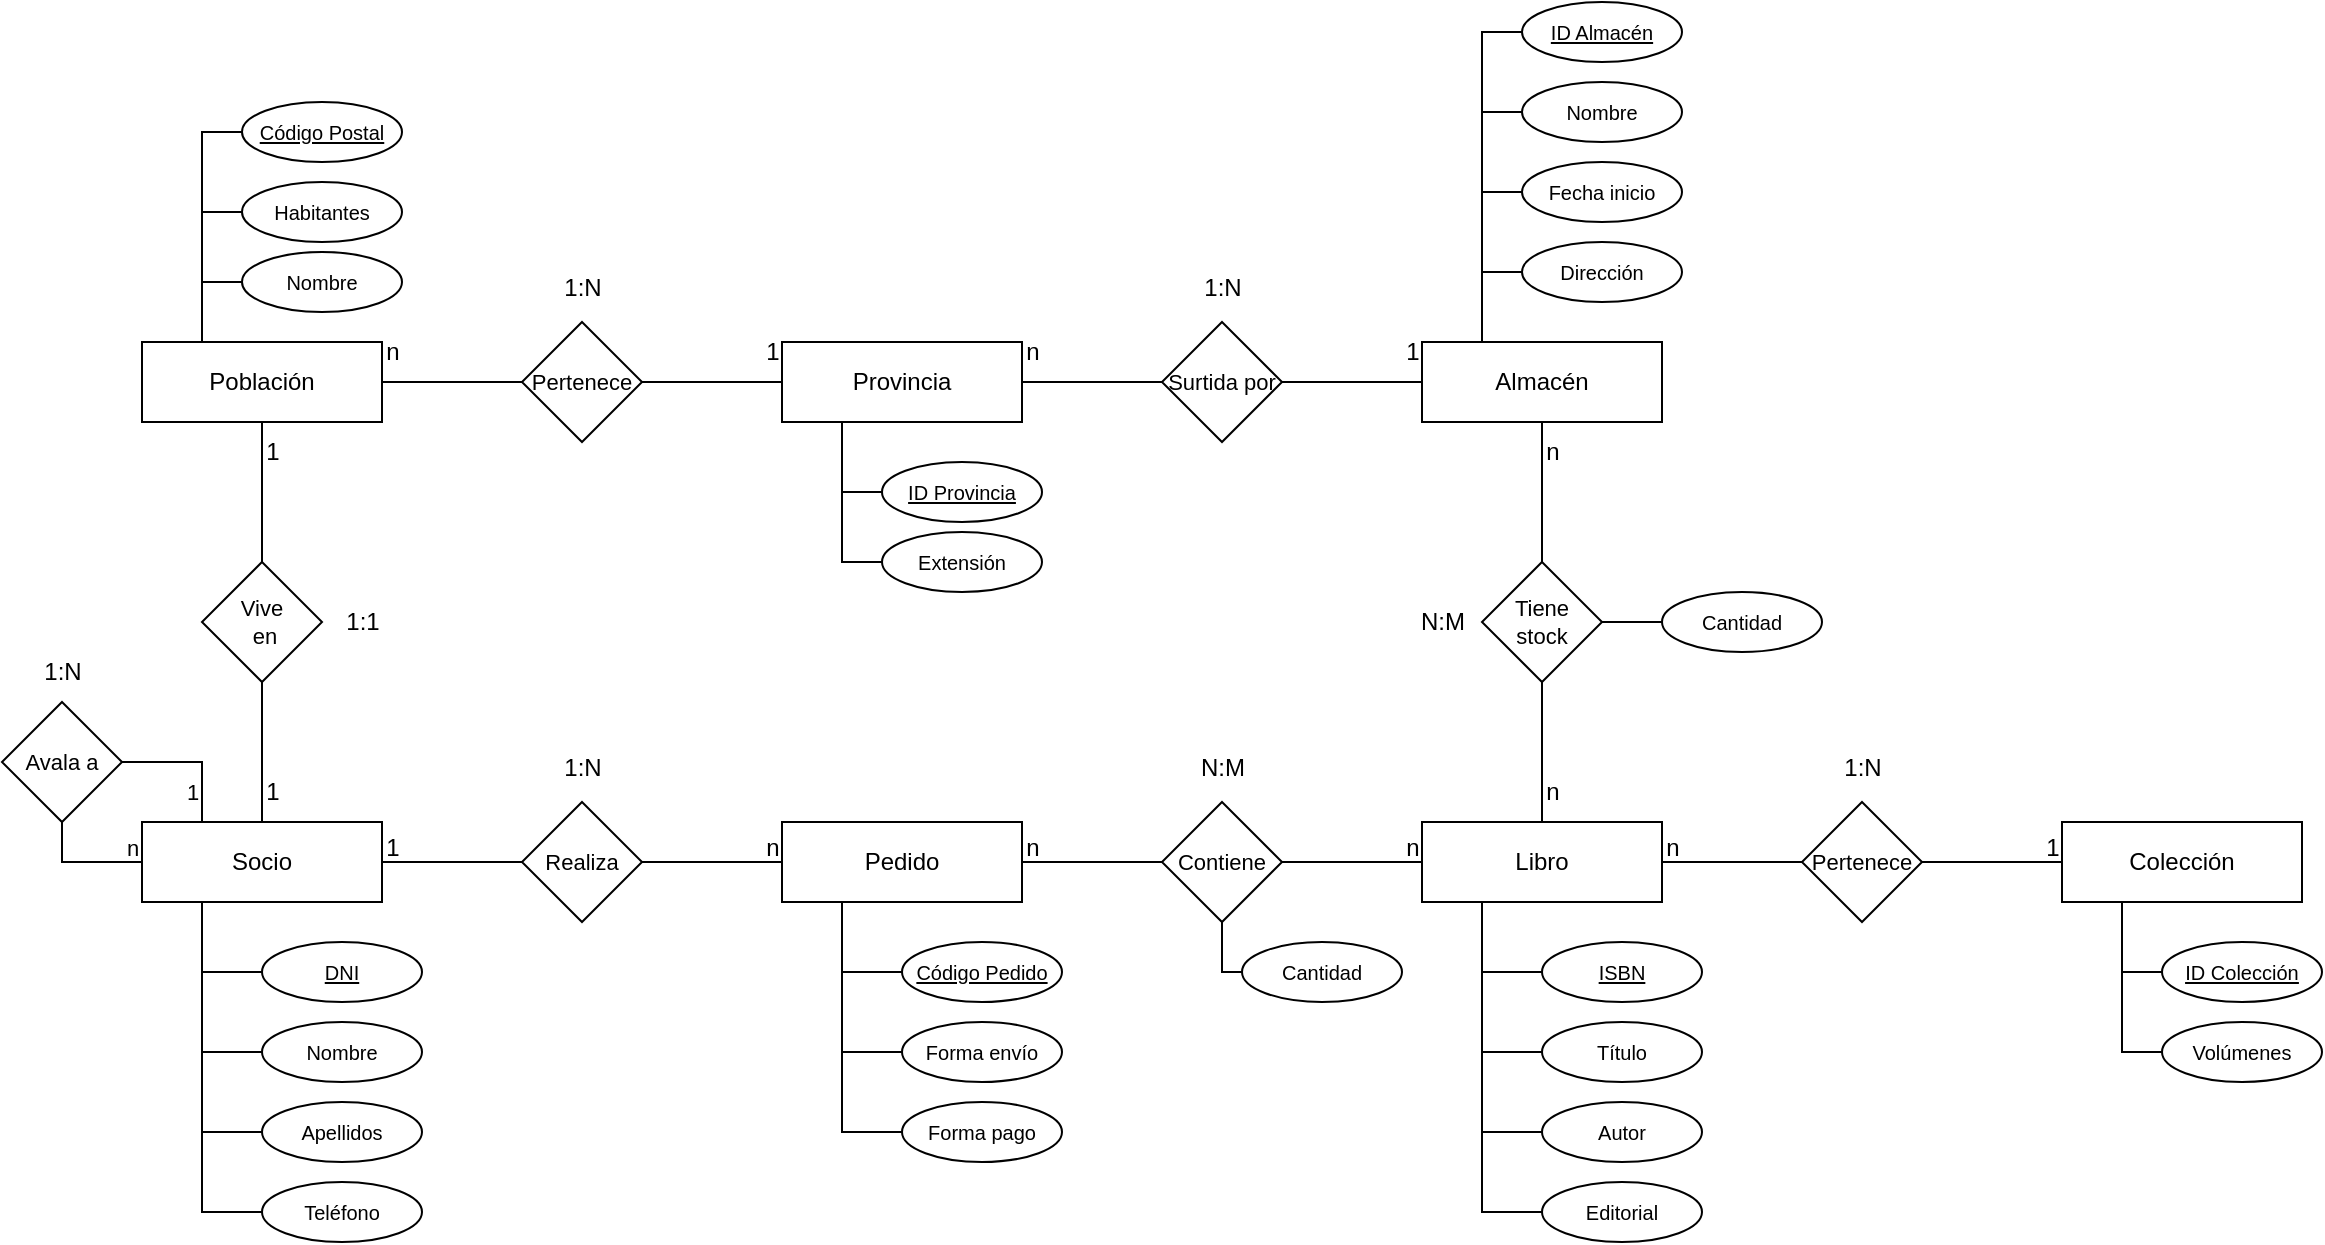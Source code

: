 <mxfile version="21.2.9">
  <diagram name="Page-1" id="IFIbUw-O5ODBvdCX3ha6">
    <mxGraphModel dx="611" dy="1425" grid="1" gridSize="10" guides="1" tooltips="1" connect="1" arrows="1" fold="1" page="1" pageScale="1" pageWidth="850" pageHeight="1100" math="0" shadow="0">
      <root>
        <mxCell id="0" />
        <mxCell id="1" parent="0" />
        <mxCell id="svmlHl5rLktZrwbqCg48-7" style="edgeStyle=orthogonalEdgeStyle;shape=connector;rounded=0;orthogonalLoop=1;jettySize=auto;html=1;exitX=0.25;exitY=1;exitDx=0;exitDy=0;entryX=0;entryY=0.5;entryDx=0;entryDy=0;labelBackgroundColor=default;strokeColor=default;fontFamily=Helvetica;fontSize=11;fontColor=default;endArrow=none;endFill=0;" parent="1" source="svmlHl5rLktZrwbqCg48-1" target="svmlHl5rLktZrwbqCg48-5" edge="1">
          <mxGeometry relative="1" as="geometry" />
        </mxCell>
        <mxCell id="svmlHl5rLktZrwbqCg48-11" style="edgeStyle=orthogonalEdgeStyle;shape=connector;rounded=0;orthogonalLoop=1;jettySize=auto;html=1;exitX=0.25;exitY=1;exitDx=0;exitDy=0;entryX=0;entryY=0.5;entryDx=0;entryDy=0;labelBackgroundColor=default;strokeColor=default;fontFamily=Helvetica;fontSize=11;fontColor=default;endArrow=none;endFill=0;" parent="1" source="svmlHl5rLktZrwbqCg48-1" target="svmlHl5rLktZrwbqCg48-8" edge="1">
          <mxGeometry relative="1" as="geometry" />
        </mxCell>
        <mxCell id="svmlHl5rLktZrwbqCg48-12" style="edgeStyle=orthogonalEdgeStyle;shape=connector;rounded=0;orthogonalLoop=1;jettySize=auto;html=1;exitX=0.25;exitY=1;exitDx=0;exitDy=0;entryX=0;entryY=0.5;entryDx=0;entryDy=0;labelBackgroundColor=default;strokeColor=default;fontFamily=Helvetica;fontSize=11;fontColor=default;endArrow=none;endFill=0;" parent="1" source="svmlHl5rLktZrwbqCg48-1" target="svmlHl5rLktZrwbqCg48-9" edge="1">
          <mxGeometry relative="1" as="geometry" />
        </mxCell>
        <mxCell id="svmlHl5rLktZrwbqCg48-13" style="edgeStyle=orthogonalEdgeStyle;shape=connector;rounded=0;orthogonalLoop=1;jettySize=auto;html=1;exitX=0.25;exitY=1;exitDx=0;exitDy=0;entryX=0;entryY=0.5;entryDx=0;entryDy=0;labelBackgroundColor=default;strokeColor=default;fontFamily=Helvetica;fontSize=11;fontColor=default;endArrow=none;endFill=0;" parent="1" source="svmlHl5rLktZrwbqCg48-1" target="svmlHl5rLktZrwbqCg48-10" edge="1">
          <mxGeometry relative="1" as="geometry" />
        </mxCell>
        <mxCell id="svmlHl5rLktZrwbqCg48-16" style="edgeStyle=orthogonalEdgeStyle;shape=connector;rounded=0;orthogonalLoop=1;jettySize=auto;html=1;exitX=0.25;exitY=0;exitDx=0;exitDy=0;entryX=1;entryY=0.5;entryDx=0;entryDy=0;labelBackgroundColor=default;strokeColor=default;fontFamily=Helvetica;fontSize=11;fontColor=default;endArrow=none;endFill=0;" parent="1" source="svmlHl5rLktZrwbqCg48-1" target="svmlHl5rLktZrwbqCg48-15" edge="1">
          <mxGeometry relative="1" as="geometry" />
        </mxCell>
        <mxCell id="svmlHl5rLktZrwbqCg48-22" style="edgeStyle=orthogonalEdgeStyle;shape=connector;rounded=0;orthogonalLoop=1;jettySize=auto;html=1;exitX=1;exitY=0.5;exitDx=0;exitDy=0;entryX=0;entryY=0.5;entryDx=0;entryDy=0;labelBackgroundColor=default;strokeColor=default;fontFamily=Helvetica;fontSize=12;fontColor=default;endArrow=none;endFill=0;" parent="1" source="svmlHl5rLktZrwbqCg48-1" target="svmlHl5rLktZrwbqCg48-21" edge="1">
          <mxGeometry relative="1" as="geometry" />
        </mxCell>
        <mxCell id="svmlHl5rLktZrwbqCg48-50" style="edgeStyle=orthogonalEdgeStyle;shape=connector;rounded=0;orthogonalLoop=1;jettySize=auto;html=1;exitX=0.5;exitY=0;exitDx=0;exitDy=0;entryX=0.5;entryY=1;entryDx=0;entryDy=0;labelBackgroundColor=default;strokeColor=default;fontFamily=Helvetica;fontSize=12;fontColor=default;endArrow=none;endFill=0;" parent="1" source="svmlHl5rLktZrwbqCg48-1" target="svmlHl5rLktZrwbqCg48-49" edge="1">
          <mxGeometry relative="1" as="geometry" />
        </mxCell>
        <mxCell id="svmlHl5rLktZrwbqCg48-1" value="&lt;div&gt;Socio&lt;/div&gt;" style="rounded=0;whiteSpace=wrap;html=1;" parent="1" vertex="1">
          <mxGeometry x="120" y="200" width="120" height="40" as="geometry" />
        </mxCell>
        <mxCell id="svmlHl5rLktZrwbqCg48-27" style="edgeStyle=orthogonalEdgeStyle;shape=connector;rounded=0;orthogonalLoop=1;jettySize=auto;html=1;exitX=1;exitY=0.5;exitDx=0;exitDy=0;entryX=0;entryY=0.5;entryDx=0;entryDy=0;labelBackgroundColor=default;strokeColor=default;fontFamily=Helvetica;fontSize=12;fontColor=default;endArrow=none;endFill=0;" parent="1" source="svmlHl5rLktZrwbqCg48-2" target="svmlHl5rLktZrwbqCg48-26" edge="1">
          <mxGeometry relative="1" as="geometry" />
        </mxCell>
        <mxCell id="svmlHl5rLktZrwbqCg48-42" style="edgeStyle=orthogonalEdgeStyle;shape=connector;rounded=0;orthogonalLoop=1;jettySize=auto;html=1;exitX=0.25;exitY=1;exitDx=0;exitDy=0;entryX=0;entryY=0.5;entryDx=0;entryDy=0;labelBackgroundColor=default;strokeColor=default;fontFamily=Helvetica;fontSize=12;fontColor=default;endArrow=none;endFill=0;" parent="1" source="svmlHl5rLktZrwbqCg48-2" target="svmlHl5rLktZrwbqCg48-39" edge="1">
          <mxGeometry relative="1" as="geometry" />
        </mxCell>
        <mxCell id="svmlHl5rLktZrwbqCg48-2" value="&lt;div&gt;Pedido&lt;/div&gt;" style="rounded=0;whiteSpace=wrap;html=1;" parent="1" vertex="1">
          <mxGeometry x="440" y="200" width="120" height="40" as="geometry" />
        </mxCell>
        <mxCell id="svmlHl5rLktZrwbqCg48-5" value="&lt;font style=&quot;font-size: 10px;&quot;&gt;&lt;u style=&quot;font-size: 10px;&quot;&gt;DNI&lt;/u&gt;&lt;/font&gt;" style="ellipse;whiteSpace=wrap;html=1;rounded=0;fontSize=10;" parent="1" vertex="1">
          <mxGeometry x="180" y="260" width="80" height="30" as="geometry" />
        </mxCell>
        <mxCell id="svmlHl5rLktZrwbqCg48-8" value="&lt;div&gt;Nombre&lt;/div&gt;" style="ellipse;whiteSpace=wrap;html=1;rounded=0;fontSize=10;" parent="1" vertex="1">
          <mxGeometry x="180" y="300" width="80" height="30" as="geometry" />
        </mxCell>
        <mxCell id="svmlHl5rLktZrwbqCg48-9" value="Apellidos" style="ellipse;whiteSpace=wrap;html=1;rounded=0;fontSize=10;" parent="1" vertex="1">
          <mxGeometry x="180" y="340" width="80" height="30" as="geometry" />
        </mxCell>
        <mxCell id="svmlHl5rLktZrwbqCg48-10" value="&lt;div&gt;Teléfono&lt;/div&gt;" style="ellipse;whiteSpace=wrap;html=1;rounded=0;fontSize=10;" parent="1" vertex="1">
          <mxGeometry x="180" y="380" width="80" height="30" as="geometry" />
        </mxCell>
        <mxCell id="svmlHl5rLktZrwbqCg48-17" style="edgeStyle=orthogonalEdgeStyle;shape=connector;rounded=0;orthogonalLoop=1;jettySize=auto;html=1;exitX=0.5;exitY=1;exitDx=0;exitDy=0;entryX=0;entryY=0.5;entryDx=0;entryDy=0;labelBackgroundColor=default;strokeColor=default;fontFamily=Helvetica;fontSize=11;fontColor=default;endArrow=none;endFill=0;" parent="1" source="svmlHl5rLktZrwbqCg48-15" target="svmlHl5rLktZrwbqCg48-1" edge="1">
          <mxGeometry relative="1" as="geometry" />
        </mxCell>
        <mxCell id="svmlHl5rLktZrwbqCg48-15" value="Avala a" style="rhombus;whiteSpace=wrap;html=1;fontFamily=Helvetica;fontSize=11;fontColor=default;" parent="1" vertex="1">
          <mxGeometry x="50" y="140" width="60" height="60" as="geometry" />
        </mxCell>
        <mxCell id="svmlHl5rLktZrwbqCg48-18" value="1" style="text;html=1;align=center;verticalAlign=middle;resizable=0;points=[];autosize=1;strokeColor=none;fillColor=none;fontSize=11;fontFamily=Helvetica;fontColor=default;" parent="1" vertex="1">
          <mxGeometry x="130" y="170" width="30" height="30" as="geometry" />
        </mxCell>
        <mxCell id="svmlHl5rLktZrwbqCg48-19" value="n" style="text;html=1;align=center;verticalAlign=middle;resizable=0;points=[];autosize=1;strokeColor=none;fillColor=none;fontSize=11;fontFamily=Helvetica;fontColor=default;" parent="1" vertex="1">
          <mxGeometry x="100" y="198" width="30" height="30" as="geometry" />
        </mxCell>
        <mxCell id="svmlHl5rLktZrwbqCg48-23" style="edgeStyle=orthogonalEdgeStyle;shape=connector;rounded=0;orthogonalLoop=1;jettySize=auto;html=1;exitX=1;exitY=0.5;exitDx=0;exitDy=0;entryX=0;entryY=0.5;entryDx=0;entryDy=0;labelBackgroundColor=default;strokeColor=default;fontFamily=Helvetica;fontSize=12;fontColor=default;endArrow=none;endFill=0;" parent="1" source="svmlHl5rLktZrwbqCg48-21" target="svmlHl5rLktZrwbqCg48-2" edge="1">
          <mxGeometry relative="1" as="geometry" />
        </mxCell>
        <mxCell id="svmlHl5rLktZrwbqCg48-21" value="Realiza" style="rhombus;whiteSpace=wrap;html=1;fontFamily=Helvetica;fontSize=11;fontColor=default;" parent="1" vertex="1">
          <mxGeometry x="310" y="190" width="60" height="60" as="geometry" />
        </mxCell>
        <mxCell id="svmlHl5rLktZrwbqCg48-24" value="&lt;div&gt;Libro&lt;/div&gt;" style="rounded=0;whiteSpace=wrap;html=1;" parent="1" vertex="1">
          <mxGeometry x="760" y="200" width="120" height="40" as="geometry" />
        </mxCell>
        <mxCell id="svmlHl5rLktZrwbqCg48-28" style="edgeStyle=orthogonalEdgeStyle;shape=connector;rounded=0;orthogonalLoop=1;jettySize=auto;html=1;exitX=1;exitY=0.5;exitDx=0;exitDy=0;entryX=0;entryY=0.5;entryDx=0;entryDy=0;labelBackgroundColor=default;strokeColor=default;fontFamily=Helvetica;fontSize=12;fontColor=default;endArrow=none;endFill=0;" parent="1" source="svmlHl5rLktZrwbqCg48-26" target="svmlHl5rLktZrwbqCg48-24" edge="1">
          <mxGeometry relative="1" as="geometry" />
        </mxCell>
        <mxCell id="svmlHl5rLktZrwbqCg48-26" value="&lt;div&gt;Contiene&lt;/div&gt;" style="rhombus;whiteSpace=wrap;html=1;fontFamily=Helvetica;fontSize=11;fontColor=default;" parent="1" vertex="1">
          <mxGeometry x="630" y="190" width="60" height="60" as="geometry" />
        </mxCell>
        <mxCell id="svmlHl5rLktZrwbqCg48-29" value="n" style="text;html=1;align=center;verticalAlign=middle;resizable=0;points=[];autosize=1;strokeColor=none;fillColor=none;fontSize=12;fontFamily=Helvetica;fontColor=default;" parent="1" vertex="1">
          <mxGeometry x="550" y="198" width="30" height="30" as="geometry" />
        </mxCell>
        <mxCell id="svmlHl5rLktZrwbqCg48-30" value="1" style="text;html=1;align=center;verticalAlign=middle;resizable=0;points=[];autosize=1;strokeColor=none;fillColor=none;fontSize=12;fontFamily=Helvetica;fontColor=default;" parent="1" vertex="1">
          <mxGeometry x="1060" y="198" width="30" height="30" as="geometry" />
        </mxCell>
        <mxCell id="svmlHl5rLktZrwbqCg48-31" value="n" style="text;html=1;align=center;verticalAlign=middle;resizable=0;points=[];autosize=1;strokeColor=none;fillColor=none;fontSize=12;fontFamily=Helvetica;fontColor=default;" parent="1" vertex="1">
          <mxGeometry x="420" y="198" width="30" height="30" as="geometry" />
        </mxCell>
        <mxCell id="svmlHl5rLktZrwbqCg48-33" value="1" style="text;html=1;align=center;verticalAlign=middle;resizable=0;points=[];autosize=1;strokeColor=none;fillColor=none;fontSize=12;fontFamily=Helvetica;fontColor=default;" parent="1" vertex="1">
          <mxGeometry x="230" y="198" width="30" height="30" as="geometry" />
        </mxCell>
        <mxCell id="svmlHl5rLktZrwbqCg48-141" style="edgeStyle=orthogonalEdgeStyle;shape=connector;rounded=0;orthogonalLoop=1;jettySize=auto;html=1;exitX=0;exitY=0.5;exitDx=0;exitDy=0;entryX=0.25;entryY=1;entryDx=0;entryDy=0;labelBackgroundColor=default;strokeColor=default;fontFamily=Helvetica;fontSize=12;fontColor=default;endArrow=none;endFill=0;" parent="1" source="svmlHl5rLktZrwbqCg48-34" target="svmlHl5rLktZrwbqCg48-2" edge="1">
          <mxGeometry relative="1" as="geometry" />
        </mxCell>
        <mxCell id="svmlHl5rLktZrwbqCg48-34" value="&lt;div&gt;&lt;u&gt;Código Pedido&lt;/u&gt;&lt;/div&gt;" style="ellipse;whiteSpace=wrap;html=1;rounded=0;fontSize=10;" parent="1" vertex="1">
          <mxGeometry x="500" y="260" width="80" height="30" as="geometry" />
        </mxCell>
        <mxCell id="svmlHl5rLktZrwbqCg48-41" style="edgeStyle=orthogonalEdgeStyle;shape=connector;rounded=0;orthogonalLoop=1;jettySize=auto;html=1;exitX=0;exitY=0.5;exitDx=0;exitDy=0;entryX=0.25;entryY=1;entryDx=0;entryDy=0;labelBackgroundColor=default;strokeColor=default;fontFamily=Helvetica;fontSize=12;fontColor=default;endArrow=none;endFill=0;" parent="1" source="svmlHl5rLktZrwbqCg48-37" target="svmlHl5rLktZrwbqCg48-2" edge="1">
          <mxGeometry relative="1" as="geometry" />
        </mxCell>
        <mxCell id="svmlHl5rLktZrwbqCg48-37" value="&lt;div&gt;Forma envío&lt;/div&gt;" style="ellipse;whiteSpace=wrap;html=1;rounded=0;fontSize=10;" parent="1" vertex="1">
          <mxGeometry x="500" y="300" width="80" height="30" as="geometry" />
        </mxCell>
        <mxCell id="svmlHl5rLktZrwbqCg48-39" value="&lt;div&gt;Forma pago&lt;br&gt;&lt;/div&gt;" style="ellipse;whiteSpace=wrap;html=1;rounded=0;fontSize=10;" parent="1" vertex="1">
          <mxGeometry x="500" y="340" width="80" height="30" as="geometry" />
        </mxCell>
        <mxCell id="svmlHl5rLktZrwbqCg48-47" style="edgeStyle=orthogonalEdgeStyle;shape=connector;rounded=0;orthogonalLoop=1;jettySize=auto;html=1;exitX=0;exitY=0.5;exitDx=0;exitDy=0;entryX=0.5;entryY=1;entryDx=0;entryDy=0;labelBackgroundColor=default;strokeColor=default;fontFamily=Helvetica;fontSize=12;fontColor=default;endArrow=none;endFill=0;" parent="1" source="svmlHl5rLktZrwbqCg48-43" target="svmlHl5rLktZrwbqCg48-26" edge="1">
          <mxGeometry relative="1" as="geometry" />
        </mxCell>
        <mxCell id="svmlHl5rLktZrwbqCg48-43" value="&lt;div&gt;Cantidad&lt;/div&gt;" style="ellipse;whiteSpace=wrap;html=1;rounded=0;fontSize=10;" parent="1" vertex="1">
          <mxGeometry x="670" y="260" width="80" height="30" as="geometry" />
        </mxCell>
        <mxCell id="svmlHl5rLktZrwbqCg48-48" value="&lt;div&gt;Población&lt;/div&gt;" style="rounded=0;whiteSpace=wrap;html=1;" parent="1" vertex="1">
          <mxGeometry x="120" y="-40" width="120" height="40" as="geometry" />
        </mxCell>
        <mxCell id="svmlHl5rLktZrwbqCg48-51" style="edgeStyle=orthogonalEdgeStyle;shape=connector;rounded=0;orthogonalLoop=1;jettySize=auto;html=1;exitX=0.5;exitY=0;exitDx=0;exitDy=0;entryX=0.5;entryY=1;entryDx=0;entryDy=0;labelBackgroundColor=default;strokeColor=default;fontFamily=Helvetica;fontSize=12;fontColor=default;endArrow=none;endFill=0;" parent="1" source="svmlHl5rLktZrwbqCg48-49" target="svmlHl5rLktZrwbqCg48-48" edge="1">
          <mxGeometry relative="1" as="geometry" />
        </mxCell>
        <mxCell id="svmlHl5rLktZrwbqCg48-49" value="&lt;div&gt;Vive&lt;/div&gt;&lt;div&gt;&amp;nbsp;en&lt;/div&gt;" style="rhombus;whiteSpace=wrap;html=1;fontFamily=Helvetica;fontSize=11;fontColor=default;" parent="1" vertex="1">
          <mxGeometry x="150" y="70" width="60" height="60" as="geometry" />
        </mxCell>
        <mxCell id="svmlHl5rLktZrwbqCg48-63" value="" style="edgeStyle=orthogonalEdgeStyle;shape=connector;rounded=0;orthogonalLoop=1;jettySize=auto;html=1;labelBackgroundColor=default;strokeColor=default;fontFamily=Helvetica;fontSize=12;fontColor=default;endArrow=none;endFill=0;" parent="1" source="svmlHl5rLktZrwbqCg48-61" target="svmlHl5rLktZrwbqCg48-62" edge="1">
          <mxGeometry relative="1" as="geometry" />
        </mxCell>
        <mxCell id="svmlHl5rLktZrwbqCg48-64" value="" style="edgeStyle=orthogonalEdgeStyle;shape=connector;rounded=0;orthogonalLoop=1;jettySize=auto;html=1;labelBackgroundColor=default;strokeColor=default;fontFamily=Helvetica;fontSize=12;fontColor=default;endArrow=none;endFill=0;" parent="1" source="svmlHl5rLktZrwbqCg48-61" target="svmlHl5rLktZrwbqCg48-48" edge="1">
          <mxGeometry relative="1" as="geometry" />
        </mxCell>
        <mxCell id="svmlHl5rLktZrwbqCg48-61" value="Pertenece" style="rhombus;whiteSpace=wrap;html=1;fontFamily=Helvetica;fontSize=11;fontColor=default;" parent="1" vertex="1">
          <mxGeometry x="310" y="-50" width="60" height="60" as="geometry" />
        </mxCell>
        <mxCell id="svmlHl5rLktZrwbqCg48-62" value="Provincia" style="rounded=0;whiteSpace=wrap;html=1;" parent="1" vertex="1">
          <mxGeometry x="440" y="-40" width="120" height="40" as="geometry" />
        </mxCell>
        <mxCell id="svmlHl5rLktZrwbqCg48-65" value="1" style="text;html=1;align=center;verticalAlign=middle;resizable=0;points=[];autosize=1;strokeColor=none;fillColor=none;fontSize=12;fontFamily=Helvetica;fontColor=default;" parent="1" vertex="1">
          <mxGeometry x="420" y="-50" width="30" height="30" as="geometry" />
        </mxCell>
        <mxCell id="svmlHl5rLktZrwbqCg48-66" value="n" style="text;html=1;align=center;verticalAlign=middle;resizable=0;points=[];autosize=1;strokeColor=none;fillColor=none;fontSize=12;fontFamily=Helvetica;fontColor=default;" parent="1" vertex="1">
          <mxGeometry x="230" y="-50" width="30" height="30" as="geometry" />
        </mxCell>
        <mxCell id="svmlHl5rLktZrwbqCg48-68" style="edgeStyle=orthogonalEdgeStyle;shape=connector;rounded=0;orthogonalLoop=1;jettySize=auto;html=1;exitX=0;exitY=0.5;exitDx=0;exitDy=0;entryX=0.25;entryY=1;entryDx=0;entryDy=0;labelBackgroundColor=default;strokeColor=default;fontFamily=Helvetica;fontSize=12;fontColor=default;endArrow=none;endFill=0;" parent="1" source="svmlHl5rLktZrwbqCg48-67" target="svmlHl5rLktZrwbqCg48-62" edge="1">
          <mxGeometry relative="1" as="geometry" />
        </mxCell>
        <mxCell id="svmlHl5rLktZrwbqCg48-67" value="&lt;u&gt;ID Provincia&lt;br&gt;&lt;/u&gt;" style="ellipse;whiteSpace=wrap;html=1;rounded=0;fontSize=10;" parent="1" vertex="1">
          <mxGeometry x="490" y="20" width="80" height="30" as="geometry" />
        </mxCell>
        <mxCell id="svmlHl5rLktZrwbqCg48-70" style="edgeStyle=orthogonalEdgeStyle;shape=connector;rounded=0;orthogonalLoop=1;jettySize=auto;html=1;exitX=0;exitY=0.5;exitDx=0;exitDy=0;entryX=0.25;entryY=0;entryDx=0;entryDy=0;labelBackgroundColor=default;strokeColor=default;fontFamily=Helvetica;fontSize=12;fontColor=default;endArrow=none;endFill=0;" parent="1" source="svmlHl5rLktZrwbqCg48-69" target="svmlHl5rLktZrwbqCg48-48" edge="1">
          <mxGeometry relative="1" as="geometry" />
        </mxCell>
        <mxCell id="svmlHl5rLktZrwbqCg48-69" value="&lt;div&gt;Habitantes&lt;/div&gt;" style="ellipse;whiteSpace=wrap;html=1;rounded=0;fontSize=10;" parent="1" vertex="1">
          <mxGeometry x="170" y="-120" width="80" height="30" as="geometry" />
        </mxCell>
        <mxCell id="svmlHl5rLktZrwbqCg48-72" value="Provincia" style="rounded=0;whiteSpace=wrap;html=1;" parent="1" vertex="1">
          <mxGeometry x="760" y="-40" width="120" height="40" as="geometry" />
        </mxCell>
        <mxCell id="svmlHl5rLktZrwbqCg48-73" value="Almacén" style="rounded=0;whiteSpace=wrap;html=1;" parent="1" vertex="1">
          <mxGeometry x="760" y="-40" width="120" height="40" as="geometry" />
        </mxCell>
        <mxCell id="2bJkgeELYayK8IaOyDu6-1" style="edgeStyle=orthogonalEdgeStyle;rounded=0;orthogonalLoop=1;jettySize=auto;html=1;exitX=0;exitY=0.5;exitDx=0;exitDy=0;entryX=1;entryY=0.5;entryDx=0;entryDy=0;endArrow=none;endFill=0;" edge="1" parent="1" source="svmlHl5rLktZrwbqCg48-74" target="svmlHl5rLktZrwbqCg48-62">
          <mxGeometry relative="1" as="geometry" />
        </mxCell>
        <mxCell id="2bJkgeELYayK8IaOyDu6-2" style="edgeStyle=orthogonalEdgeStyle;shape=connector;rounded=0;orthogonalLoop=1;jettySize=auto;html=1;exitX=1;exitY=0.5;exitDx=0;exitDy=0;entryX=0;entryY=0.5;entryDx=0;entryDy=0;labelBackgroundColor=default;strokeColor=default;fontFamily=Helvetica;fontSize=11;fontColor=default;endArrow=none;endFill=0;" edge="1" parent="1" source="svmlHl5rLktZrwbqCg48-74" target="svmlHl5rLktZrwbqCg48-73">
          <mxGeometry relative="1" as="geometry" />
        </mxCell>
        <mxCell id="svmlHl5rLktZrwbqCg48-74" value="Surtida por" style="rhombus;whiteSpace=wrap;html=1;fontFamily=Helvetica;fontSize=11;fontColor=default;" parent="1" vertex="1">
          <mxGeometry x="630" y="-50" width="60" height="60" as="geometry" />
        </mxCell>
        <mxCell id="svmlHl5rLktZrwbqCg48-78" style="edgeStyle=orthogonalEdgeStyle;shape=connector;rounded=0;orthogonalLoop=1;jettySize=auto;html=1;exitX=0;exitY=0.5;exitDx=0;exitDy=0;entryX=0.25;entryY=0;entryDx=0;entryDy=0;labelBackgroundColor=default;strokeColor=default;fontFamily=Helvetica;fontSize=12;fontColor=default;endArrow=none;endFill=0;" parent="1" source="svmlHl5rLktZrwbqCg48-77" target="svmlHl5rLktZrwbqCg48-73" edge="1">
          <mxGeometry relative="1" as="geometry" />
        </mxCell>
        <mxCell id="svmlHl5rLktZrwbqCg48-77" value="&lt;span&gt;Nombre&lt;br&gt;&lt;/span&gt;" style="ellipse;whiteSpace=wrap;html=1;rounded=0;fontSize=10;fontStyle=0" parent="1" vertex="1">
          <mxGeometry x="810" y="-170" width="80" height="30" as="geometry" />
        </mxCell>
        <mxCell id="svmlHl5rLktZrwbqCg48-83" style="edgeStyle=orthogonalEdgeStyle;shape=connector;rounded=0;orthogonalLoop=1;jettySize=auto;html=1;exitX=0;exitY=0.5;exitDx=0;exitDy=0;entryX=0.25;entryY=0;entryDx=0;entryDy=0;labelBackgroundColor=default;strokeColor=default;fontFamily=Helvetica;fontSize=12;fontColor=default;endArrow=none;endFill=0;" parent="1" source="svmlHl5rLktZrwbqCg48-79" target="svmlHl5rLktZrwbqCg48-73" edge="1">
          <mxGeometry relative="1" as="geometry" />
        </mxCell>
        <mxCell id="svmlHl5rLktZrwbqCg48-79" value="Fecha inicio" style="ellipse;whiteSpace=wrap;html=1;rounded=0;fontSize=10;" parent="1" vertex="1">
          <mxGeometry x="810" y="-130" width="80" height="30" as="geometry" />
        </mxCell>
        <mxCell id="svmlHl5rLktZrwbqCg48-84" style="edgeStyle=orthogonalEdgeStyle;shape=connector;rounded=0;orthogonalLoop=1;jettySize=auto;html=1;exitX=0;exitY=0.5;exitDx=0;exitDy=0;entryX=0.25;entryY=0;entryDx=0;entryDy=0;labelBackgroundColor=default;strokeColor=default;fontFamily=Helvetica;fontSize=12;fontColor=default;endArrow=none;endFill=0;" parent="1" source="svmlHl5rLktZrwbqCg48-80" target="svmlHl5rLktZrwbqCg48-73" edge="1">
          <mxGeometry relative="1" as="geometry" />
        </mxCell>
        <mxCell id="svmlHl5rLktZrwbqCg48-80" value="Dirección" style="ellipse;whiteSpace=wrap;html=1;rounded=0;fontSize=10;" parent="1" vertex="1">
          <mxGeometry x="810" y="-90" width="80" height="30" as="geometry" />
        </mxCell>
        <mxCell id="svmlHl5rLktZrwbqCg48-86" style="edgeStyle=orthogonalEdgeStyle;shape=connector;rounded=0;orthogonalLoop=1;jettySize=auto;html=1;exitX=0.5;exitY=0;exitDx=0;exitDy=0;entryX=0.5;entryY=1;entryDx=0;entryDy=0;labelBackgroundColor=default;strokeColor=default;fontFamily=Helvetica;fontSize=12;fontColor=default;endArrow=none;endFill=0;" parent="1" source="svmlHl5rLktZrwbqCg48-85" target="svmlHl5rLktZrwbqCg48-73" edge="1">
          <mxGeometry relative="1" as="geometry" />
        </mxCell>
        <mxCell id="svmlHl5rLktZrwbqCg48-87" style="edgeStyle=orthogonalEdgeStyle;shape=connector;rounded=0;orthogonalLoop=1;jettySize=auto;html=1;exitX=0.5;exitY=1;exitDx=0;exitDy=0;entryX=0.5;entryY=0;entryDx=0;entryDy=0;labelBackgroundColor=default;strokeColor=default;fontFamily=Helvetica;fontSize=12;fontColor=default;endArrow=none;endFill=0;" parent="1" source="svmlHl5rLktZrwbqCg48-85" target="svmlHl5rLktZrwbqCg48-24" edge="1">
          <mxGeometry relative="1" as="geometry" />
        </mxCell>
        <mxCell id="svmlHl5rLktZrwbqCg48-90" style="edgeStyle=orthogonalEdgeStyle;shape=connector;rounded=0;orthogonalLoop=1;jettySize=auto;html=1;exitX=1;exitY=0.5;exitDx=0;exitDy=0;entryX=0;entryY=0.5;entryDx=0;entryDy=0;labelBackgroundColor=default;strokeColor=default;fontFamily=Helvetica;fontSize=12;fontColor=default;endArrow=none;endFill=0;" parent="1" source="svmlHl5rLktZrwbqCg48-85" target="svmlHl5rLktZrwbqCg48-89" edge="1">
          <mxGeometry relative="1" as="geometry" />
        </mxCell>
        <mxCell id="svmlHl5rLktZrwbqCg48-85" value="Tiene&lt;div&gt;stock&lt;/div&gt;" style="rhombus;whiteSpace=wrap;html=1;fontFamily=Helvetica;fontSize=11;fontColor=default;" parent="1" vertex="1">
          <mxGeometry x="790" y="70" width="60" height="60" as="geometry" />
        </mxCell>
        <mxCell id="svmlHl5rLktZrwbqCg48-89" value="&lt;div&gt;Cantidad&lt;/div&gt;" style="ellipse;whiteSpace=wrap;html=1;rounded=0;fontSize=10;" parent="1" vertex="1">
          <mxGeometry x="880" y="85" width="80" height="30" as="geometry" />
        </mxCell>
        <mxCell id="svmlHl5rLktZrwbqCg48-92" style="edgeStyle=orthogonalEdgeStyle;shape=connector;rounded=0;orthogonalLoop=1;jettySize=auto;html=1;exitX=0;exitY=0.5;exitDx=0;exitDy=0;entryX=0.25;entryY=1;entryDx=0;entryDy=0;labelBackgroundColor=default;strokeColor=default;fontFamily=Helvetica;fontSize=12;fontColor=default;endArrow=none;endFill=0;" parent="1" source="svmlHl5rLktZrwbqCg48-91" target="svmlHl5rLktZrwbqCg48-24" edge="1">
          <mxGeometry relative="1" as="geometry" />
        </mxCell>
        <mxCell id="svmlHl5rLktZrwbqCg48-91" value="&lt;u&gt;ISBN&lt;/u&gt;" style="ellipse;whiteSpace=wrap;html=1;rounded=0;fontSize=10;" parent="1" vertex="1">
          <mxGeometry x="820" y="260" width="80" height="30" as="geometry" />
        </mxCell>
        <mxCell id="svmlHl5rLktZrwbqCg48-96" style="edgeStyle=orthogonalEdgeStyle;shape=connector;rounded=0;orthogonalLoop=1;jettySize=auto;html=1;exitX=0;exitY=0.5;exitDx=0;exitDy=0;entryX=0.25;entryY=1;entryDx=0;entryDy=0;labelBackgroundColor=default;strokeColor=default;fontFamily=Helvetica;fontSize=12;fontColor=default;endArrow=none;endFill=0;" parent="1" source="svmlHl5rLktZrwbqCg48-93" target="svmlHl5rLktZrwbqCg48-24" edge="1">
          <mxGeometry relative="1" as="geometry" />
        </mxCell>
        <mxCell id="svmlHl5rLktZrwbqCg48-93" value="Título" style="ellipse;whiteSpace=wrap;html=1;rounded=0;fontSize=10;" parent="1" vertex="1">
          <mxGeometry x="820" y="300" width="80" height="30" as="geometry" />
        </mxCell>
        <mxCell id="svmlHl5rLktZrwbqCg48-98" style="edgeStyle=orthogonalEdgeStyle;shape=connector;rounded=0;orthogonalLoop=1;jettySize=auto;html=1;exitX=0;exitY=0.5;exitDx=0;exitDy=0;entryX=0.25;entryY=1;entryDx=0;entryDy=0;labelBackgroundColor=default;strokeColor=default;fontFamily=Helvetica;fontSize=12;fontColor=default;endArrow=none;endFill=0;" parent="1" source="svmlHl5rLktZrwbqCg48-94" target="svmlHl5rLktZrwbqCg48-24" edge="1">
          <mxGeometry relative="1" as="geometry" />
        </mxCell>
        <mxCell id="svmlHl5rLktZrwbqCg48-94" value="Autor" style="ellipse;whiteSpace=wrap;html=1;rounded=0;fontSize=10;" parent="1" vertex="1">
          <mxGeometry x="820" y="340" width="80" height="30" as="geometry" />
        </mxCell>
        <mxCell id="svmlHl5rLktZrwbqCg48-99" style="edgeStyle=orthogonalEdgeStyle;shape=connector;rounded=0;orthogonalLoop=1;jettySize=auto;html=1;exitX=0;exitY=0.5;exitDx=0;exitDy=0;entryX=0.25;entryY=1;entryDx=0;entryDy=0;labelBackgroundColor=default;strokeColor=default;fontFamily=Helvetica;fontSize=12;fontColor=default;endArrow=none;endFill=0;" parent="1" source="svmlHl5rLktZrwbqCg48-95" target="svmlHl5rLktZrwbqCg48-24" edge="1">
          <mxGeometry relative="1" as="geometry" />
        </mxCell>
        <mxCell id="svmlHl5rLktZrwbqCg48-95" value="Editorial" style="ellipse;whiteSpace=wrap;html=1;rounded=0;fontSize=10;" parent="1" vertex="1">
          <mxGeometry x="820" y="380" width="80" height="30" as="geometry" />
        </mxCell>
        <mxCell id="svmlHl5rLktZrwbqCg48-100" value="&lt;div&gt;Colección&lt;/div&gt;" style="rounded=0;whiteSpace=wrap;html=1;" parent="1" vertex="1">
          <mxGeometry x="1080" y="200" width="120" height="40" as="geometry" />
        </mxCell>
        <mxCell id="svmlHl5rLktZrwbqCg48-102" value="" style="edgeStyle=orthogonalEdgeStyle;shape=connector;rounded=0;orthogonalLoop=1;jettySize=auto;html=1;labelBackgroundColor=default;strokeColor=default;fontFamily=Helvetica;fontSize=12;fontColor=default;endArrow=none;endFill=0;" parent="1" source="svmlHl5rLktZrwbqCg48-101" target="svmlHl5rLktZrwbqCg48-24" edge="1">
          <mxGeometry relative="1" as="geometry" />
        </mxCell>
        <mxCell id="svmlHl5rLktZrwbqCg48-103" value="" style="edgeStyle=orthogonalEdgeStyle;shape=connector;rounded=0;orthogonalLoop=1;jettySize=auto;html=1;labelBackgroundColor=default;strokeColor=default;fontFamily=Helvetica;fontSize=12;fontColor=default;endArrow=none;endFill=0;" parent="1" source="svmlHl5rLktZrwbqCg48-101" target="svmlHl5rLktZrwbqCg48-100" edge="1">
          <mxGeometry relative="1" as="geometry">
            <Array as="points">
              <mxPoint x="1070" y="220" />
              <mxPoint x="1070" y="220" />
            </Array>
          </mxGeometry>
        </mxCell>
        <mxCell id="svmlHl5rLktZrwbqCg48-101" value="Pertenece" style="rhombus;whiteSpace=wrap;html=1;fontFamily=Helvetica;fontSize=11;fontColor=default;" parent="1" vertex="1">
          <mxGeometry x="950" y="190" width="60" height="60" as="geometry" />
        </mxCell>
        <mxCell id="svmlHl5rLktZrwbqCg48-107" style="edgeStyle=orthogonalEdgeStyle;shape=connector;rounded=0;orthogonalLoop=1;jettySize=auto;html=1;exitX=0;exitY=0.5;exitDx=0;exitDy=0;entryX=0.25;entryY=1;entryDx=0;entryDy=0;labelBackgroundColor=default;strokeColor=default;fontFamily=Helvetica;fontSize=12;fontColor=default;endArrow=none;endFill=0;" parent="1" source="svmlHl5rLktZrwbqCg48-104" target="svmlHl5rLktZrwbqCg48-100" edge="1">
          <mxGeometry relative="1" as="geometry" />
        </mxCell>
        <mxCell id="svmlHl5rLktZrwbqCg48-104" value="&lt;u&gt;ID Colección&lt;br&gt;&lt;/u&gt;" style="ellipse;whiteSpace=wrap;html=1;rounded=0;fontSize=10;fontStyle=4" parent="1" vertex="1">
          <mxGeometry x="1130" y="260" width="80" height="30" as="geometry" />
        </mxCell>
        <mxCell id="svmlHl5rLktZrwbqCg48-108" style="edgeStyle=orthogonalEdgeStyle;shape=connector;rounded=0;orthogonalLoop=1;jettySize=auto;html=1;exitX=0;exitY=0.5;exitDx=0;exitDy=0;entryX=0.25;entryY=1;entryDx=0;entryDy=0;labelBackgroundColor=default;strokeColor=default;fontFamily=Helvetica;fontSize=12;fontColor=default;endArrow=none;endFill=0;" parent="1" source="svmlHl5rLktZrwbqCg48-105" target="svmlHl5rLktZrwbqCg48-100" edge="1">
          <mxGeometry relative="1" as="geometry" />
        </mxCell>
        <mxCell id="svmlHl5rLktZrwbqCg48-105" value="Volúmenes" style="ellipse;whiteSpace=wrap;html=1;rounded=0;fontSize=10;" parent="1" vertex="1">
          <mxGeometry x="1130" y="300" width="80" height="30" as="geometry" />
        </mxCell>
        <mxCell id="svmlHl5rLktZrwbqCg48-109" value="n" style="text;html=1;align=center;verticalAlign=middle;resizable=0;points=[];autosize=1;strokeColor=none;fillColor=none;fontSize=12;fontFamily=Helvetica;fontColor=default;" parent="1" vertex="1">
          <mxGeometry x="870" y="198" width="30" height="30" as="geometry" />
        </mxCell>
        <mxCell id="svmlHl5rLktZrwbqCg48-110" value="n" style="text;html=1;align=center;verticalAlign=middle;resizable=0;points=[];autosize=1;strokeColor=none;fillColor=none;fontSize=12;fontFamily=Helvetica;fontColor=default;" parent="1" vertex="1">
          <mxGeometry x="810" y="170" width="30" height="30" as="geometry" />
        </mxCell>
        <mxCell id="svmlHl5rLktZrwbqCg48-111" value="n" style="text;html=1;align=center;verticalAlign=middle;resizable=0;points=[];autosize=1;strokeColor=none;fillColor=none;fontSize=12;fontFamily=Helvetica;fontColor=default;" parent="1" vertex="1">
          <mxGeometry x="810" width="30" height="30" as="geometry" />
        </mxCell>
        <mxCell id="svmlHl5rLktZrwbqCg48-112" value="n" style="text;html=1;align=center;verticalAlign=middle;resizable=0;points=[];autosize=1;strokeColor=none;fillColor=none;fontSize=12;fontFamily=Helvetica;fontColor=default;" parent="1" vertex="1">
          <mxGeometry x="550" y="-50" width="30" height="30" as="geometry" />
        </mxCell>
        <mxCell id="svmlHl5rLktZrwbqCg48-113" value="1" style="text;html=1;align=center;verticalAlign=middle;resizable=0;points=[];autosize=1;strokeColor=none;fillColor=none;fontSize=12;fontFamily=Helvetica;fontColor=default;" parent="1" vertex="1">
          <mxGeometry x="740" y="-50" width="30" height="30" as="geometry" />
        </mxCell>
        <mxCell id="svmlHl5rLktZrwbqCg48-114" value="n" style="text;html=1;align=center;verticalAlign=middle;resizable=0;points=[];autosize=1;strokeColor=none;fillColor=none;fontSize=12;fontFamily=Helvetica;fontColor=default;" parent="1" vertex="1">
          <mxGeometry x="740" y="198" width="30" height="30" as="geometry" />
        </mxCell>
        <mxCell id="svmlHl5rLktZrwbqCg48-115" value="1" style="text;html=1;align=center;verticalAlign=middle;resizable=0;points=[];autosize=1;strokeColor=none;fillColor=none;fontSize=12;fontFamily=Helvetica;fontColor=default;" parent="1" vertex="1">
          <mxGeometry x="170" y="170" width="30" height="30" as="geometry" />
        </mxCell>
        <mxCell id="svmlHl5rLktZrwbqCg48-116" value="1" style="text;html=1;align=center;verticalAlign=middle;resizable=0;points=[];autosize=1;strokeColor=none;fillColor=none;fontSize=12;fontFamily=Helvetica;fontColor=default;" parent="1" vertex="1">
          <mxGeometry x="170" width="30" height="30" as="geometry" />
        </mxCell>
        <mxCell id="svmlHl5rLktZrwbqCg48-125" style="edgeStyle=orthogonalEdgeStyle;shape=connector;rounded=0;orthogonalLoop=1;jettySize=auto;html=1;exitX=0;exitY=0.5;exitDx=0;exitDy=0;entryX=0.25;entryY=0;entryDx=0;entryDy=0;labelBackgroundColor=default;strokeColor=default;fontFamily=Helvetica;fontSize=12;fontColor=default;endArrow=none;endFill=0;" parent="1" source="svmlHl5rLktZrwbqCg48-124" target="svmlHl5rLktZrwbqCg48-48" edge="1">
          <mxGeometry relative="1" as="geometry" />
        </mxCell>
        <mxCell id="svmlHl5rLktZrwbqCg48-124" value="&lt;u&gt;Código Postal&lt;br&gt;&lt;/u&gt;" style="ellipse;whiteSpace=wrap;html=1;rounded=0;fontSize=10;" parent="1" vertex="1">
          <mxGeometry x="170" y="-160" width="80" height="30" as="geometry" />
        </mxCell>
        <mxCell id="svmlHl5rLktZrwbqCg48-127" style="edgeStyle=orthogonalEdgeStyle;shape=connector;rounded=0;orthogonalLoop=1;jettySize=auto;html=1;exitX=0;exitY=0.5;exitDx=0;exitDy=0;entryX=0.25;entryY=1;entryDx=0;entryDy=0;labelBackgroundColor=default;strokeColor=default;fontFamily=Helvetica;fontSize=12;fontColor=default;endArrow=none;endFill=0;" parent="1" source="svmlHl5rLktZrwbqCg48-126" target="svmlHl5rLktZrwbqCg48-62" edge="1">
          <mxGeometry relative="1" as="geometry" />
        </mxCell>
        <mxCell id="svmlHl5rLktZrwbqCg48-126" value="&lt;div&gt;Extensión&lt;/div&gt;" style="ellipse;whiteSpace=wrap;html=1;rounded=0;fontSize=10;" parent="1" vertex="1">
          <mxGeometry x="490" y="55" width="80" height="30" as="geometry" />
        </mxCell>
        <mxCell id="svmlHl5rLktZrwbqCg48-128" value="1:N" style="text;html=1;align=center;verticalAlign=middle;resizable=0;points=[];autosize=1;strokeColor=none;fillColor=none;fontSize=12;fontFamily=Helvetica;fontColor=default;" parent="1" vertex="1">
          <mxGeometry x="320" y="-82" width="40" height="30" as="geometry" />
        </mxCell>
        <mxCell id="svmlHl5rLktZrwbqCg48-129" value="1:N" style="text;html=1;align=center;verticalAlign=middle;resizable=0;points=[];autosize=1;strokeColor=none;fillColor=none;fontSize=12;fontFamily=Helvetica;fontColor=default;" parent="1" vertex="1">
          <mxGeometry x="640" y="-82" width="40" height="30" as="geometry" />
        </mxCell>
        <mxCell id="svmlHl5rLktZrwbqCg48-131" value="N:M" style="text;html=1;align=center;verticalAlign=middle;resizable=0;points=[];autosize=1;strokeColor=none;fillColor=none;fontSize=12;fontFamily=Helvetica;fontColor=default;" parent="1" vertex="1">
          <mxGeometry x="750" y="85" width="40" height="30" as="geometry" />
        </mxCell>
        <mxCell id="svmlHl5rLktZrwbqCg48-132" value="1:N" style="text;html=1;align=center;verticalAlign=middle;resizable=0;points=[];autosize=1;strokeColor=none;fillColor=none;fontSize=12;fontFamily=Helvetica;fontColor=default;" parent="1" vertex="1">
          <mxGeometry x="960" y="158" width="40" height="30" as="geometry" />
        </mxCell>
        <mxCell id="svmlHl5rLktZrwbqCg48-133" value="N:M" style="text;html=1;align=center;verticalAlign=middle;resizable=0;points=[];autosize=1;strokeColor=none;fillColor=none;fontSize=12;fontFamily=Helvetica;fontColor=default;" parent="1" vertex="1">
          <mxGeometry x="640" y="158" width="40" height="30" as="geometry" />
        </mxCell>
        <mxCell id="svmlHl5rLktZrwbqCg48-134" value="1:N" style="text;html=1;align=center;verticalAlign=middle;resizable=0;points=[];autosize=1;strokeColor=none;fillColor=none;fontSize=12;fontFamily=Helvetica;fontColor=default;" parent="1" vertex="1">
          <mxGeometry x="320" y="158" width="40" height="30" as="geometry" />
        </mxCell>
        <mxCell id="svmlHl5rLktZrwbqCg48-137" value="1:1" style="text;html=1;align=center;verticalAlign=middle;resizable=0;points=[];autosize=1;strokeColor=none;fillColor=none;fontSize=12;fontFamily=Helvetica;fontColor=default;" parent="1" vertex="1">
          <mxGeometry x="210" y="85" width="40" height="30" as="geometry" />
        </mxCell>
        <mxCell id="svmlHl5rLktZrwbqCg48-138" value="1:N" style="text;html=1;align=center;verticalAlign=middle;resizable=0;points=[];autosize=1;strokeColor=none;fillColor=none;fontSize=12;fontFamily=Helvetica;fontColor=default;" parent="1" vertex="1">
          <mxGeometry x="60" y="110" width="40" height="30" as="geometry" />
        </mxCell>
        <mxCell id="svmlHl5rLktZrwbqCg48-140" style="edgeStyle=orthogonalEdgeStyle;shape=connector;rounded=0;orthogonalLoop=1;jettySize=auto;html=1;exitX=0;exitY=0.5;exitDx=0;exitDy=0;entryX=0.25;entryY=0;entryDx=0;entryDy=0;labelBackgroundColor=default;strokeColor=default;fontFamily=Helvetica;fontSize=12;fontColor=default;endArrow=none;endFill=0;" parent="1" source="svmlHl5rLktZrwbqCg48-139" target="svmlHl5rLktZrwbqCg48-48" edge="1">
          <mxGeometry relative="1" as="geometry" />
        </mxCell>
        <mxCell id="svmlHl5rLktZrwbqCg48-139" value="&lt;div&gt;Nombre&lt;/div&gt;" style="ellipse;whiteSpace=wrap;html=1;rounded=0;fontSize=10;" parent="1" vertex="1">
          <mxGeometry x="170" y="-85" width="80" height="30" as="geometry" />
        </mxCell>
        <mxCell id="2bJkgeELYayK8IaOyDu6-4" style="edgeStyle=orthogonalEdgeStyle;shape=connector;rounded=0;orthogonalLoop=1;jettySize=auto;html=1;exitX=0;exitY=0.5;exitDx=0;exitDy=0;entryX=0.25;entryY=0;entryDx=0;entryDy=0;labelBackgroundColor=default;strokeColor=default;fontFamily=Helvetica;fontSize=11;fontColor=default;endArrow=none;endFill=0;" edge="1" parent="1" source="2bJkgeELYayK8IaOyDu6-3" target="svmlHl5rLktZrwbqCg48-73">
          <mxGeometry relative="1" as="geometry" />
        </mxCell>
        <mxCell id="2bJkgeELYayK8IaOyDu6-3" value="&lt;u&gt;ID Almacén&lt;br&gt;&lt;/u&gt;" style="ellipse;whiteSpace=wrap;html=1;rounded=0;fontSize=10;" vertex="1" parent="1">
          <mxGeometry x="810" y="-210" width="80" height="30" as="geometry" />
        </mxCell>
      </root>
    </mxGraphModel>
  </diagram>
</mxfile>
